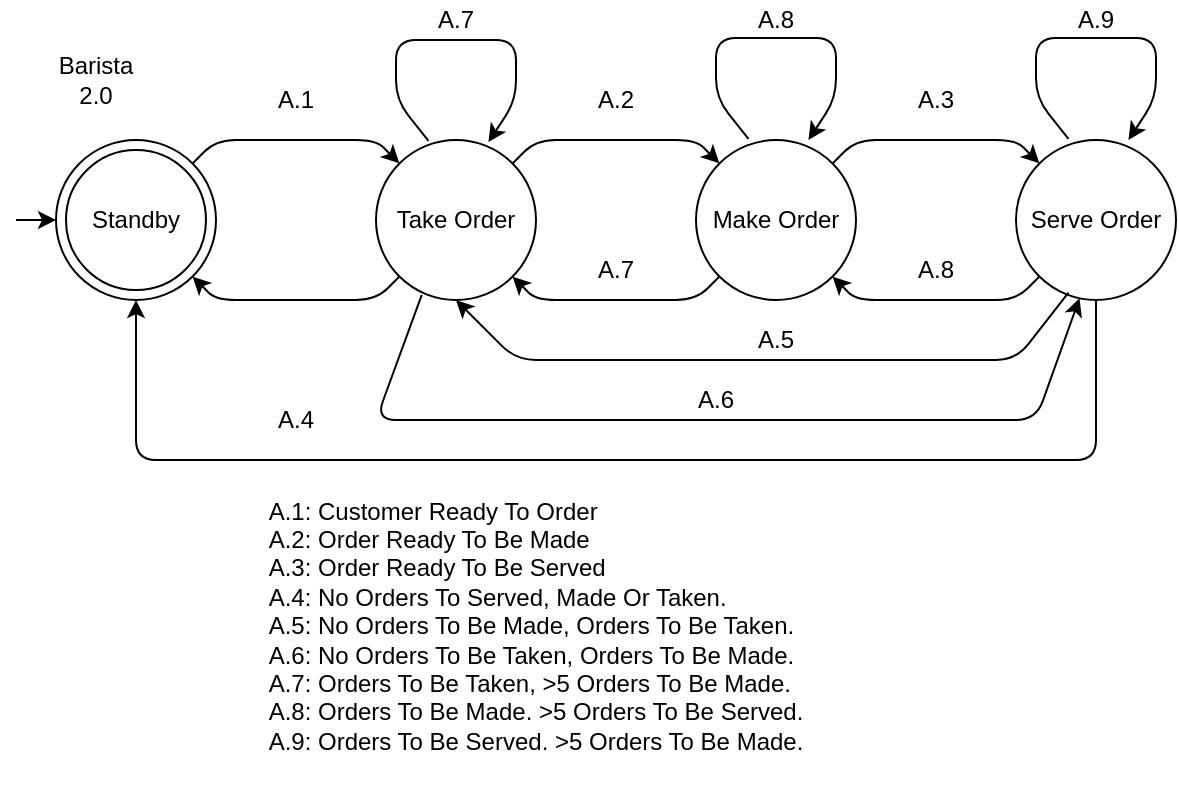 <mxfile type="device" version="12.7.9"><diagram id="k87beGTSAEZAyqNw-hni" name="Page-1"><mxGraphModel grid="1" dx="924" dy="544" gridSize="10" guides="1" tooltips="1" connect="1" arrows="1" fold="1" page="1" pageScale="1" pageWidth="850" pageHeight="1100" math="0" shadow="0"><root><mxCell id="0"/><mxCell id="1" parent="0"/><mxCell id="sUYyqftanmlCCfDvZ4Ux-31" value="" parent="1" vertex="1" style="ellipse;whiteSpace=wrap;html=1;aspect=fixed;"><mxGeometry as="geometry" height="80" width="80" y="520" x="40"/></mxCell><mxCell id="sUYyqftanmlCCfDvZ4Ux-32" value="Barista 2.0" parent="1" vertex="1" style="text;html=1;strokeColor=none;fillColor=none;align=center;verticalAlign=middle;whiteSpace=wrap;rounded=0;"><mxGeometry as="geometry" height="20" width="40" y="480" x="40"/></mxCell><mxCell id="sUYyqftanmlCCfDvZ4Ux-33" value="" parent="1" style="endArrow=classic;html=1;entryX=0;entryY=0.5;entryDx=0;entryDy=0;" target="sUYyqftanmlCCfDvZ4Ux-31" edge="1"><mxGeometry as="geometry" height="50" width="50" relative="1"><mxPoint as="sourcePoint" y="560" x="20"/><mxPoint as="targetPoint" y="450" x="40"/></mxGeometry></mxCell><mxCell id="sUYyqftanmlCCfDvZ4Ux-34" value="Take Order" parent="1" vertex="1" style="ellipse;whiteSpace=wrap;html=1;aspect=fixed;"><mxGeometry as="geometry" height="80" width="80" y="520" x="200"/></mxCell><mxCell id="sUYyqftanmlCCfDvZ4Ux-37" value="" parent="1" style="endArrow=classic;html=1;entryX=0;entryY=0;entryDx=0;entryDy=0;exitX=1;exitY=0;exitDx=0;exitDy=0;" target="sUYyqftanmlCCfDvZ4Ux-34" source="sUYyqftanmlCCfDvZ4Ux-31" edge="1"><mxGeometry as="geometry" height="50" width="50" relative="1"><mxPoint as="sourcePoint" y="530" x="140"/><mxPoint as="targetPoint" y="480" x="190"/><Array as="points"><mxPoint y="520" x="120"/><mxPoint y="520" x="200"/></Array></mxGeometry></mxCell><mxCell id="sUYyqftanmlCCfDvZ4Ux-38" value="A.1" parent="1" vertex="1" style="text;html=1;strokeColor=none;fillColor=none;align=center;verticalAlign=middle;whiteSpace=wrap;rounded=0;"><mxGeometry as="geometry" height="20" width="40" y="490" x="140"/></mxCell><mxCell id="sUYyqftanmlCCfDvZ4Ux-39" parent="1" style="edgeStyle=orthogonalEdgeStyle;rounded=0;orthogonalLoop=1;jettySize=auto;html=1;exitX=0.5;exitY=1;exitDx=0;exitDy=0;" target="sUYyqftanmlCCfDvZ4Ux-38" source="sUYyqftanmlCCfDvZ4Ux-38" edge="1"><mxGeometry as="geometry" relative="1"/></mxCell><mxCell id="sUYyqftanmlCCfDvZ4Ux-42" value="" parent="1" style="endArrow=classic;html=1;exitX=0;exitY=1;exitDx=0;exitDy=0;entryX=1;entryY=1;entryDx=0;entryDy=0;" target="sUYyqftanmlCCfDvZ4Ux-31" source="sUYyqftanmlCCfDvZ4Ux-34" edge="1"><mxGeometry as="geometry" height="50" width="50" relative="1"><mxPoint as="sourcePoint" y="690" x="170"/><mxPoint as="targetPoint" y="640" x="220"/><Array as="points"><mxPoint y="600" x="200"/><mxPoint y="600" x="120"/></Array></mxGeometry></mxCell><mxCell id="sUYyqftanmlCCfDvZ4Ux-44" value="Make Order" parent="1" vertex="1" style="ellipse;whiteSpace=wrap;html=1;aspect=fixed;"><mxGeometry as="geometry" height="80" width="80" y="520" x="360"/></mxCell><mxCell id="sUYyqftanmlCCfDvZ4Ux-45" value="" parent="1" style="endArrow=classic;html=1;exitX=1;exitY=0;exitDx=0;exitDy=0;entryX=0;entryY=0;entryDx=0;entryDy=0;" target="sUYyqftanmlCCfDvZ4Ux-44" source="sUYyqftanmlCCfDvZ4Ux-34" edge="1"><mxGeometry as="geometry" height="50" width="50" relative="1"><mxPoint as="sourcePoint" y="520" x="280"/><mxPoint as="targetPoint" y="470" x="330"/><Array as="points"><mxPoint y="520" x="280"/><mxPoint y="520" x="360"/></Array></mxGeometry></mxCell><mxCell id="sUYyqftanmlCCfDvZ4Ux-46" value="" parent="1" style="endArrow=classic;html=1;exitX=0;exitY=1;exitDx=0;exitDy=0;entryX=1;entryY=1;entryDx=0;entryDy=0;" target="sUYyqftanmlCCfDvZ4Ux-34" source="sUYyqftanmlCCfDvZ4Ux-44" edge="1"><mxGeometry as="geometry" height="50" width="50" relative="1"><mxPoint as="sourcePoint" y="690" x="330"/><mxPoint as="targetPoint" y="640" x="380"/><Array as="points"><mxPoint y="600" x="360"/><mxPoint y="600" x="280"/></Array></mxGeometry></mxCell><mxCell id="sUYyqftanmlCCfDvZ4Ux-47" value="Serve Order" parent="1" vertex="1" style="ellipse;whiteSpace=wrap;html=1;aspect=fixed;"><mxGeometry as="geometry" height="80" width="80" y="520" x="520"/></mxCell><mxCell id="sUYyqftanmlCCfDvZ4Ux-48" value="" parent="1" style="endArrow=classic;html=1;exitX=1;exitY=0;exitDx=0;exitDy=0;entryX=0;entryY=0;entryDx=0;entryDy=0;" target="sUYyqftanmlCCfDvZ4Ux-47" source="sUYyqftanmlCCfDvZ4Ux-44" edge="1"><mxGeometry as="geometry" height="50" width="50" relative="1"><mxPoint as="sourcePoint" y="440" x="430"/><mxPoint as="targetPoint" y="480" x="470"/><Array as="points"><mxPoint y="520" x="440"/><mxPoint y="520" x="520"/></Array></mxGeometry></mxCell><mxCell id="sUYyqftanmlCCfDvZ4Ux-49" value="" parent="1" style="endArrow=classic;html=1;exitX=0;exitY=1;exitDx=0;exitDy=0;entryX=1;entryY=1;entryDx=0;entryDy=0;" target="sUYyqftanmlCCfDvZ4Ux-44" source="sUYyqftanmlCCfDvZ4Ux-47" edge="1"><mxGeometry as="geometry" height="50" width="50" relative="1"><mxPoint as="sourcePoint" y="680" x="470"/><mxPoint as="targetPoint" y="630" x="520"/><Array as="points"><mxPoint y="600" x="520"/><mxPoint y="600" x="440"/></Array></mxGeometry></mxCell><mxCell id="sUYyqftanmlCCfDvZ4Ux-50" value="" parent="1" style="endArrow=classic;html=1;exitX=0.5;exitY=1;exitDx=0;exitDy=0;entryX=0.5;entryY=1;entryDx=0;entryDy=0;" target="sUYyqftanmlCCfDvZ4Ux-31" source="sUYyqftanmlCCfDvZ4Ux-47" edge="1"><mxGeometry as="geometry" height="50" width="50" relative="1"><mxPoint as="sourcePoint" y="680" x="550"/><mxPoint as="targetPoint" y="630" x="70"/><Array as="points"><mxPoint y="680" x="560"/><mxPoint y="680" x="80"/></Array></mxGeometry></mxCell><mxCell id="sUYyqftanmlCCfDvZ4Ux-51" value="" parent="1" style="endArrow=classic;html=1;entryX=0.5;entryY=1;entryDx=0;entryDy=0;exitX=0.328;exitY=0.954;exitDx=0;exitDy=0;exitPerimeter=0;" target="sUYyqftanmlCCfDvZ4Ux-34" source="sUYyqftanmlCCfDvZ4Ux-47" edge="1"><mxGeometry as="geometry" height="50" width="50" relative="1"><mxPoint as="sourcePoint" y="600" x="540"/><mxPoint as="targetPoint" y="620" x="170"/><Array as="points"><mxPoint y="630" x="520"/><mxPoint y="630" x="270"/></Array></mxGeometry></mxCell><mxCell id="sUYyqftanmlCCfDvZ4Ux-53" value="" parent="1" style="endArrow=classic;html=1;exitX=0.328;exitY=0.006;exitDx=0;exitDy=0;exitPerimeter=0;entryX=0.703;entryY=0.013;entryDx=0;entryDy=0;entryPerimeter=0;" target="sUYyqftanmlCCfDvZ4Ux-34" source="sUYyqftanmlCCfDvZ4Ux-34" edge="1"><mxGeometry as="geometry" height="50" width="50" relative="1"><mxPoint as="sourcePoint" y="450" x="250"/><mxPoint as="targetPoint" y="400" x="300"/><Array as="points"><mxPoint y="500" x="210"/><mxPoint y="470" x="210"/><mxPoint y="470" x="270"/><mxPoint y="500" x="270"/></Array></mxGeometry></mxCell><mxCell id="sUYyqftanmlCCfDvZ4Ux-54" value="" parent="1" style="endArrow=classic;html=1;exitX=0.328;exitY=0.006;exitDx=0;exitDy=0;exitPerimeter=0;entryX=0.703;entryY=0.013;entryDx=0;entryDy=0;entryPerimeter=0;" edge="1"><mxGeometry as="geometry" height="50" width="50" relative="1"><mxPoint as="sourcePoint" y="519.44" x="386.24"/><mxPoint as="targetPoint" y="520" x="416.24"/><Array as="points"><mxPoint y="498.96" x="370"/><mxPoint y="468.96" x="370"/><mxPoint y="468.96" x="430"/><mxPoint y="498.96" x="430"/></Array></mxGeometry></mxCell><mxCell id="sUYyqftanmlCCfDvZ4Ux-55" value="" parent="1" style="endArrow=classic;html=1;exitX=0.328;exitY=0.006;exitDx=0;exitDy=0;exitPerimeter=0;entryX=0.703;entryY=0.013;entryDx=0;entryDy=0;entryPerimeter=0;" edge="1"><mxGeometry as="geometry" height="50" width="50" relative="1"><mxPoint as="sourcePoint" y="519.44" x="546.24"/><mxPoint as="targetPoint" y="520" x="576.24"/><Array as="points"><mxPoint y="498.96" x="530"/><mxPoint y="468.96" x="530"/><mxPoint y="468.96" x="590"/><mxPoint y="498.96" x="590"/></Array></mxGeometry></mxCell><mxCell id="sUYyqftanmlCCfDvZ4Ux-56" value="" parent="1" style="endArrow=classic;html=1;entryX=0.397;entryY=0.989;entryDx=0;entryDy=0;entryPerimeter=0;exitX=0.286;exitY=0.968;exitDx=0;exitDy=0;exitPerimeter=0;" target="sUYyqftanmlCCfDvZ4Ux-47" source="sUYyqftanmlCCfDvZ4Ux-34" edge="1"><mxGeometry as="geometry" height="50" width="50" relative="1"><mxPoint as="sourcePoint" y="620" x="140"/><mxPoint as="targetPoint" y="690" x="430"/><Array as="points"><mxPoint y="660" x="200"/><mxPoint y="660" x="530"/></Array></mxGeometry></mxCell><mxCell id="sUYyqftanmlCCfDvZ4Ux-59" value="Standby" parent="1" vertex="1" style="ellipse;whiteSpace=wrap;html=1;aspect=fixed;"><mxGeometry as="geometry" height="70" width="70" y="525" x="45"/></mxCell><mxCell id="sUYyqftanmlCCfDvZ4Ux-60" value="A.2" parent="1" vertex="1" style="text;html=1;strokeColor=none;fillColor=none;align=center;verticalAlign=middle;whiteSpace=wrap;rounded=0;"><mxGeometry as="geometry" height="20" width="40" y="490" x="300"/></mxCell><mxCell id="sUYyqftanmlCCfDvZ4Ux-61" value="A.3" parent="1" vertex="1" style="text;html=1;strokeColor=none;fillColor=none;align=center;verticalAlign=middle;whiteSpace=wrap;rounded=0;"><mxGeometry as="geometry" height="20" width="40" y="490" x="460"/></mxCell><mxCell id="sUYyqftanmlCCfDvZ4Ux-62" value="A.4" parent="1" vertex="1" style="text;html=1;strokeColor=none;fillColor=none;align=center;verticalAlign=middle;whiteSpace=wrap;rounded=0;"><mxGeometry as="geometry" height="20" width="40" y="650" x="140"/></mxCell><mxCell id="sUYyqftanmlCCfDvZ4Ux-63" value="A.5" parent="1" vertex="1" style="text;html=1;strokeColor=none;fillColor=none;align=center;verticalAlign=middle;whiteSpace=wrap;rounded=0;"><mxGeometry as="geometry" height="20" width="40" y="610" x="380"/></mxCell><mxCell id="sUYyqftanmlCCfDvZ4Ux-64" value="A.6" parent="1" vertex="1" style="text;html=1;strokeColor=none;fillColor=none;align=center;verticalAlign=middle;whiteSpace=wrap;rounded=0;"><mxGeometry as="geometry" height="20" width="40" y="640" x="350"/></mxCell><mxCell id="sUYyqftanmlCCfDvZ4Ux-65" value="A.7" parent="1" vertex="1" style="text;html=1;strokeColor=none;fillColor=none;align=center;verticalAlign=middle;whiteSpace=wrap;rounded=0;"><mxGeometry as="geometry" height="20" width="40" y="450" x="220"/></mxCell><mxCell id="sUYyqftanmlCCfDvZ4Ux-66" value="A.8" parent="1" vertex="1" style="text;html=1;strokeColor=none;fillColor=none;align=center;verticalAlign=middle;whiteSpace=wrap;rounded=0;"><mxGeometry as="geometry" height="20" width="40" y="450" x="380"/></mxCell><mxCell id="sUYyqftanmlCCfDvZ4Ux-67" value="A.9" parent="1" vertex="1" style="text;html=1;strokeColor=none;fillColor=none;align=center;verticalAlign=middle;whiteSpace=wrap;rounded=0;"><mxGeometry as="geometry" height="20" width="40" y="450" x="540"/></mxCell><mxCell id="sUYyqftanmlCCfDvZ4Ux-68" value="&lt;div align=&quot;left&quot;&gt;A.1: Customer Ready To Order&lt;/div&gt;&lt;div align=&quot;left&quot;&gt;A.2: Order Ready To Be Made&lt;/div&gt;&lt;div align=&quot;left&quot;&gt;A.3: Order Ready To Be Served&lt;/div&gt;&lt;div align=&quot;left&quot;&gt;A.4: No Orders To Served, Made Or Taken.&lt;/div&gt;&lt;div align=&quot;left&quot;&gt;A.5: No Orders To Be Made, Orders To Be Taken.&lt;/div&gt;&lt;div align=&quot;left&quot;&gt;A.6: No Orders To Be Taken, Orders To Be Made.&lt;/div&gt;&lt;div align=&quot;left&quot;&gt;A.7: Orders To Be Taken, &amp;gt;5 Orders To Be Made.&lt;/div&gt;&lt;div align=&quot;left&quot;&gt;A.8: Orders To Be Made. &amp;gt;5 Orders To Be Served.&lt;/div&gt;&lt;div align=&quot;left&quot;&gt;A.9: Orders To Be Served. &amp;gt;5 Orders To Be Made.&lt;/div&gt;&lt;div align=&quot;left&quot;&gt;&lt;br&gt;&lt;/div&gt;" parent="1" vertex="1" style="text;html=1;strokeColor=none;fillColor=none;align=center;verticalAlign=middle;whiteSpace=wrap;rounded=0;labelPosition=center;verticalLabelPosition=middle;"><mxGeometry as="geometry" height="20" width="360" y="760" x="100"/></mxCell><mxCell id="sUYyqftanmlCCfDvZ4Ux-69" value="A.7" parent="1" vertex="1" style="text;html=1;strokeColor=none;fillColor=none;align=center;verticalAlign=middle;whiteSpace=wrap;rounded=0;"><mxGeometry as="geometry" height="20" width="40" y="575" x="300"/></mxCell><mxCell id="sUYyqftanmlCCfDvZ4Ux-70" value="A.8" parent="1" vertex="1" style="text;html=1;strokeColor=none;fillColor=none;align=center;verticalAlign=middle;whiteSpace=wrap;rounded=0;"><mxGeometry as="geometry" height="20" width="40" y="575" x="460"/></mxCell></root></mxGraphModel></diagram></mxfile>